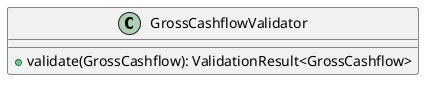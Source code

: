 @startuml

    class GrossCashflowValidator [[GrossCashflowValidator.html]] {
        +validate(GrossCashflow): ValidationResult<GrossCashflow>
    }

@enduml
